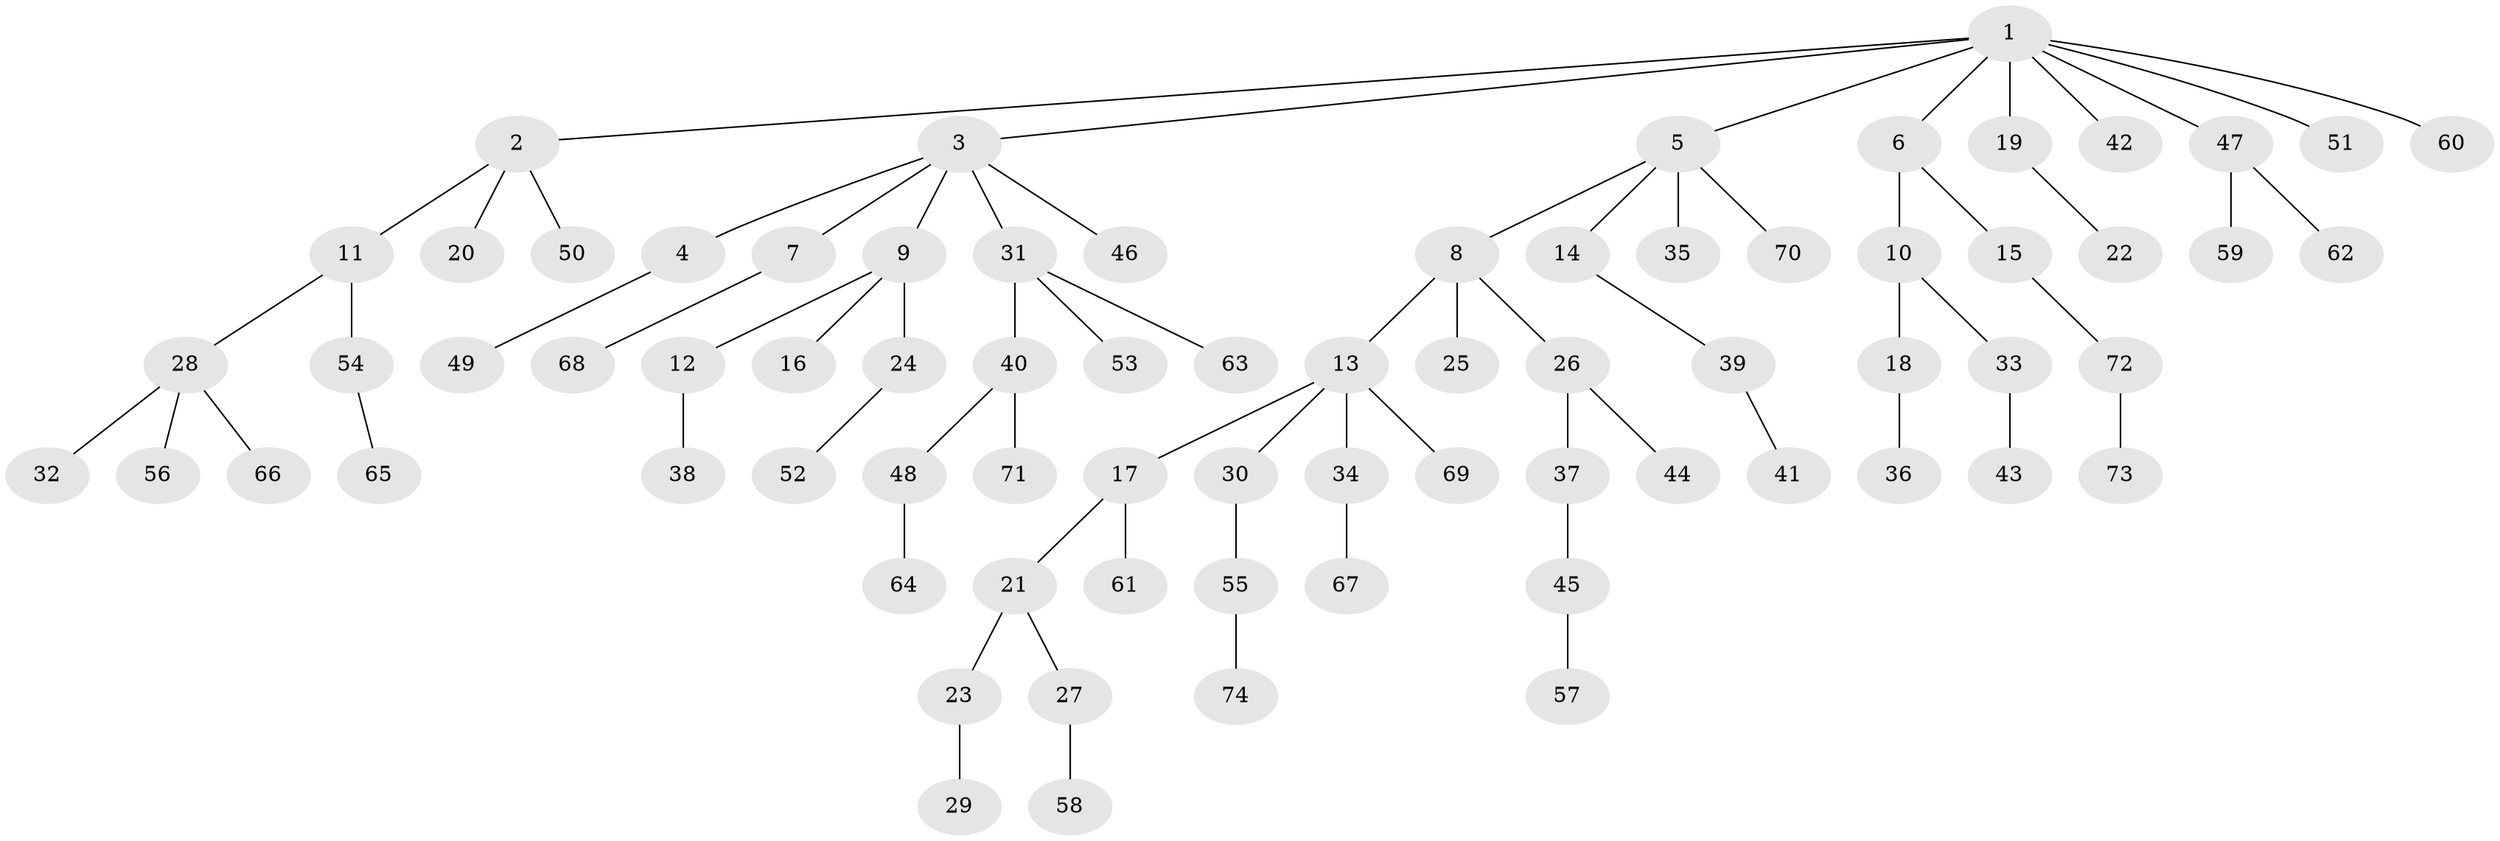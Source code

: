 // Generated by graph-tools (version 1.1) at 2025/50/03/09/25 03:50:18]
// undirected, 74 vertices, 73 edges
graph export_dot {
graph [start="1"]
  node [color=gray90,style=filled];
  1;
  2;
  3;
  4;
  5;
  6;
  7;
  8;
  9;
  10;
  11;
  12;
  13;
  14;
  15;
  16;
  17;
  18;
  19;
  20;
  21;
  22;
  23;
  24;
  25;
  26;
  27;
  28;
  29;
  30;
  31;
  32;
  33;
  34;
  35;
  36;
  37;
  38;
  39;
  40;
  41;
  42;
  43;
  44;
  45;
  46;
  47;
  48;
  49;
  50;
  51;
  52;
  53;
  54;
  55;
  56;
  57;
  58;
  59;
  60;
  61;
  62;
  63;
  64;
  65;
  66;
  67;
  68;
  69;
  70;
  71;
  72;
  73;
  74;
  1 -- 2;
  1 -- 3;
  1 -- 5;
  1 -- 6;
  1 -- 19;
  1 -- 42;
  1 -- 47;
  1 -- 51;
  1 -- 60;
  2 -- 11;
  2 -- 20;
  2 -- 50;
  3 -- 4;
  3 -- 7;
  3 -- 9;
  3 -- 31;
  3 -- 46;
  4 -- 49;
  5 -- 8;
  5 -- 14;
  5 -- 35;
  5 -- 70;
  6 -- 10;
  6 -- 15;
  7 -- 68;
  8 -- 13;
  8 -- 25;
  8 -- 26;
  9 -- 12;
  9 -- 16;
  9 -- 24;
  10 -- 18;
  10 -- 33;
  11 -- 28;
  11 -- 54;
  12 -- 38;
  13 -- 17;
  13 -- 30;
  13 -- 34;
  13 -- 69;
  14 -- 39;
  15 -- 72;
  17 -- 21;
  17 -- 61;
  18 -- 36;
  19 -- 22;
  21 -- 23;
  21 -- 27;
  23 -- 29;
  24 -- 52;
  26 -- 37;
  26 -- 44;
  27 -- 58;
  28 -- 32;
  28 -- 56;
  28 -- 66;
  30 -- 55;
  31 -- 40;
  31 -- 53;
  31 -- 63;
  33 -- 43;
  34 -- 67;
  37 -- 45;
  39 -- 41;
  40 -- 48;
  40 -- 71;
  45 -- 57;
  47 -- 59;
  47 -- 62;
  48 -- 64;
  54 -- 65;
  55 -- 74;
  72 -- 73;
}
